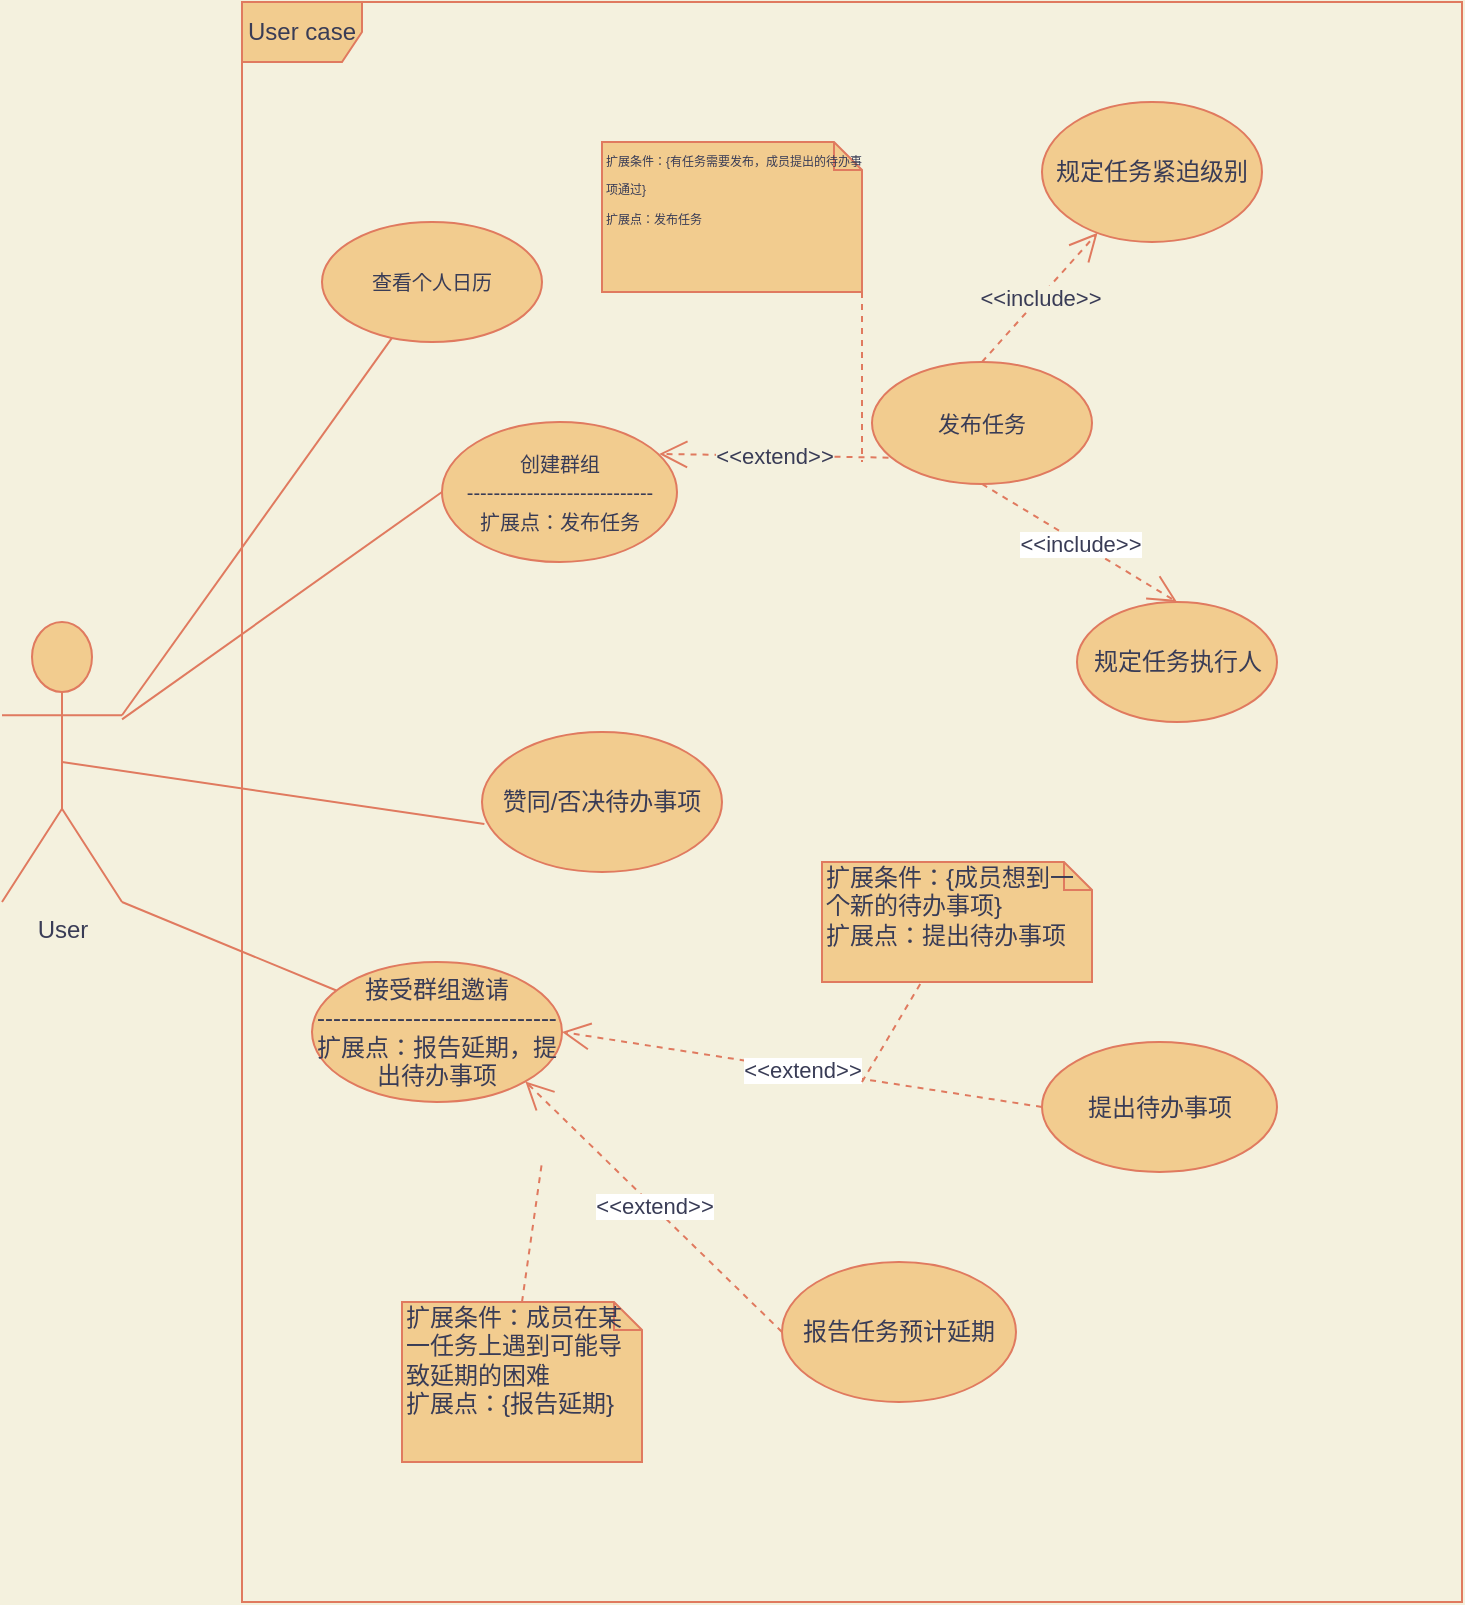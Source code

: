 <mxfile version="13.8.0" type="github"><diagram id="0C442tjUMzfvRgD-rWmv" name="Page-1"><mxGraphModel dx="1106" dy="322" grid="1" gridSize="10" guides="1" tooltips="1" connect="1" arrows="1" fold="1" page="1" pageScale="1" pageWidth="827" pageHeight="1169" background="#F4F1DE" math="0" shadow="0"><root><mxCell id="0"/><mxCell id="1" parent="0"/><mxCell id="Aq8MUgiEz7kiHm_kLCTz-1" value="User" style="shape=umlActor;verticalLabelPosition=bottom;verticalAlign=top;html=1;fillColor=#F2CC8F;strokeColor=#E07A5F;fontColor=#393C56;" vertex="1" parent="1"><mxGeometry x="40" y="330" width="60" height="140" as="geometry"/></mxCell><mxCell id="Aq8MUgiEz7kiHm_kLCTz-2" value="User case" style="shape=umlFrame;whiteSpace=wrap;html=1;fillColor=#F2CC8F;strokeColor=#E07A5F;fontColor=#393C56;" vertex="1" parent="1"><mxGeometry x="160" y="20" width="610" height="800" as="geometry"/></mxCell><mxCell id="Aq8MUgiEz7kiHm_kLCTz-7" value="&lt;font style=&quot;font-size: 10px&quot;&gt;查看个人日历&lt;/font&gt;" style="ellipse;whiteSpace=wrap;html=1;fillColor=#F2CC8F;strokeColor=#E07A5F;fontColor=#393C56;" vertex="1" parent="1"><mxGeometry x="200" y="130" width="110" height="60" as="geometry"/></mxCell><mxCell id="Aq8MUgiEz7kiHm_kLCTz-8" value="&lt;span style=&quot;font-size: 10px&quot;&gt;创建群组&lt;br&gt;----------------------------&lt;br&gt;扩展点：发布任务&lt;br&gt;&lt;/span&gt;" style="ellipse;whiteSpace=wrap;html=1;fillColor=#F2CC8F;strokeColor=#E07A5F;fontColor=#393C56;" vertex="1" parent="1"><mxGeometry x="260" y="230" width="117.5" height="70" as="geometry"/></mxCell><mxCell id="Aq8MUgiEz7kiHm_kLCTz-9" value="接受群组邀请&lt;br&gt;------------------------------&lt;br&gt;扩展点：报告延期，提出待办事项" style="ellipse;whiteSpace=wrap;html=1;fillColor=#F2CC8F;strokeColor=#E07A5F;fontColor=#393C56;" vertex="1" parent="1"><mxGeometry x="195" y="500" width="125" height="70" as="geometry"/></mxCell><mxCell id="Aq8MUgiEz7kiHm_kLCTz-13" value="&lt;font style=&quot;font-size: 11px&quot;&gt;发布任务&lt;/font&gt;" style="ellipse;whiteSpace=wrap;html=1;fillColor=#F2CC8F;strokeColor=#E07A5F;fontColor=#393C56;" vertex="1" parent="1"><mxGeometry x="475" y="200" width="110" height="61" as="geometry"/></mxCell><mxCell id="Aq8MUgiEz7kiHm_kLCTz-14" value="提出待办事项" style="ellipse;whiteSpace=wrap;html=1;fillColor=#F2CC8F;strokeColor=#E07A5F;fontColor=#393C56;" vertex="1" parent="1"><mxGeometry x="560" y="540" width="117.5" height="65" as="geometry"/></mxCell><mxCell id="Aq8MUgiEz7kiHm_kLCTz-16" value="规定任务紧迫级别" style="ellipse;whiteSpace=wrap;html=1;fillColor=#F2CC8F;strokeColor=#E07A5F;fontColor=#393C56;" vertex="1" parent="1"><mxGeometry x="560" y="70" width="110" height="70" as="geometry"/></mxCell><mxCell id="Aq8MUgiEz7kiHm_kLCTz-17" value="赞同/否决待办事项" style="ellipse;whiteSpace=wrap;html=1;fillColor=#F2CC8F;strokeColor=#E07A5F;fontColor=#393C56;" vertex="1" parent="1"><mxGeometry x="280" y="385" width="120" height="70" as="geometry"/></mxCell><mxCell id="Aq8MUgiEz7kiHm_kLCTz-19" value="" style="endArrow=none;html=1;entryX=1;entryY=0.333;entryDx=0;entryDy=0;entryPerimeter=0;labelBackgroundColor=#F4F1DE;strokeColor=#E07A5F;fontColor=#393C56;" edge="1" parent="1" source="Aq8MUgiEz7kiHm_kLCTz-7" target="Aq8MUgiEz7kiHm_kLCTz-1"><mxGeometry width="50" height="50" relative="1" as="geometry"><mxPoint x="124.289" y="165" as="sourcePoint"/><mxPoint x="124.289" y="115" as="targetPoint"/></mxGeometry></mxCell><mxCell id="Aq8MUgiEz7kiHm_kLCTz-20" value="" style="endArrow=none;html=1;entryX=0;entryY=0.5;entryDx=0;entryDy=0;labelBackgroundColor=#F4F1DE;strokeColor=#E07A5F;fontColor=#393C56;" edge="1" parent="1" source="Aq8MUgiEz7kiHm_kLCTz-1" target="Aq8MUgiEz7kiHm_kLCTz-8"><mxGeometry width="50" height="50" relative="1" as="geometry"><mxPoint x="140" y="260" as="sourcePoint"/><mxPoint x="190" y="210" as="targetPoint"/></mxGeometry></mxCell><mxCell id="Aq8MUgiEz7kiHm_kLCTz-21" value="" style="endArrow=none;html=1;entryX=1;entryY=1;entryDx=0;entryDy=0;entryPerimeter=0;labelBackgroundColor=#F4F1DE;strokeColor=#E07A5F;fontColor=#393C56;" edge="1" parent="1" source="Aq8MUgiEz7kiHm_kLCTz-9" target="Aq8MUgiEz7kiHm_kLCTz-1"><mxGeometry width="50" height="50" relative="1" as="geometry"><mxPoint x="124.289" y="375" as="sourcePoint"/><mxPoint x="124.289" y="325" as="targetPoint"/></mxGeometry></mxCell><mxCell id="Aq8MUgiEz7kiHm_kLCTz-26" value="&amp;lt;&amp;lt;include&amp;gt;&amp;gt;" style="endArrow=open;endSize=12;dashed=1;html=1;exitX=0.5;exitY=0;exitDx=0;exitDy=0;labelBackgroundColor=#F4F1DE;strokeColor=#E07A5F;fontColor=#393C56;" edge="1" parent="1" source="Aq8MUgiEz7kiHm_kLCTz-13" target="Aq8MUgiEz7kiHm_kLCTz-16"><mxGeometry width="160" relative="1" as="geometry"><mxPoint x="370" y="130" as="sourcePoint"/><mxPoint x="530" y="130" as="targetPoint"/></mxGeometry></mxCell><mxCell id="Aq8MUgiEz7kiHm_kLCTz-27" value="&amp;lt;&amp;lt;extend&amp;gt;&amp;gt;" style="endArrow=open;endSize=12;dashed=1;html=1;entryX=0.924;entryY=0.228;entryDx=0;entryDy=0;entryPerimeter=0;exitX=0.075;exitY=0.784;exitDx=0;exitDy=0;exitPerimeter=0;labelBackgroundColor=#F4F1DE;strokeColor=#E07A5F;fontColor=#393C56;" edge="1" parent="1" source="Aq8MUgiEz7kiHm_kLCTz-13" target="Aq8MUgiEz7kiHm_kLCTz-8"><mxGeometry width="160" relative="1" as="geometry"><mxPoint x="320" y="170" as="sourcePoint"/><mxPoint x="480" y="170" as="targetPoint"/></mxGeometry></mxCell><mxCell id="Aq8MUgiEz7kiHm_kLCTz-28" value="" style="endArrow=none;html=1;exitX=0.01;exitY=0.657;exitDx=0;exitDy=0;exitPerimeter=0;labelBackgroundColor=#F4F1DE;strokeColor=#E07A5F;fontColor=#393C56;entryX=0.5;entryY=0.5;entryDx=0;entryDy=0;entryPerimeter=0;" edge="1" parent="1" source="Aq8MUgiEz7kiHm_kLCTz-17" target="Aq8MUgiEz7kiHm_kLCTz-1"><mxGeometry width="50" height="50" relative="1" as="geometry"><mxPoint x="70" y="250" as="sourcePoint"/><mxPoint x="90" y="200" as="targetPoint"/></mxGeometry></mxCell><mxCell id="Aq8MUgiEz7kiHm_kLCTz-34" value="报告任务预计延期" style="ellipse;whiteSpace=wrap;html=1;fillColor=#F2CC8F;strokeColor=#E07A5F;fontColor=#393C56;" vertex="1" parent="1"><mxGeometry x="430" y="650" width="117" height="70" as="geometry"/></mxCell><mxCell id="Aq8MUgiEz7kiHm_kLCTz-35" value="&lt;font style=&quot;font-size: 6px ; line-height: 10%&quot;&gt;扩展条件：{有任务需要发布，成员提出的待办事项通过}&lt;br style=&quot;font-size: 6px&quot;&gt;扩展点：发布任务&lt;/font&gt;" style="shape=note;whiteSpace=wrap;html=1;size=14;verticalAlign=top;align=left;spacingTop=-6;fillColor=#F2CC8F;strokeColor=#E07A5F;fontColor=#393C56;" vertex="1" parent="1"><mxGeometry x="340" y="90" width="130" height="75" as="geometry"/></mxCell><mxCell id="Aq8MUgiEz7kiHm_kLCTz-36" value="" style="endArrow=none;dashed=1;html=1;strokeColor=#E07A5F;fillColor=#F2CC8F;fontColor=#393C56;exitX=1;exitY=1;exitDx=0;exitDy=0;exitPerimeter=0;" edge="1" parent="1" source="Aq8MUgiEz7kiHm_kLCTz-35"><mxGeometry width="50" height="50" relative="1" as="geometry"><mxPoint x="385" y="100" as="sourcePoint"/><mxPoint x="470" y="250" as="targetPoint"/></mxGeometry></mxCell><mxCell id="Aq8MUgiEz7kiHm_kLCTz-46" value="&amp;lt;&amp;lt;extend&amp;gt;&amp;gt;" style="endArrow=open;endSize=12;dashed=1;html=1;strokeColor=#E07A5F;fillColor=#F2CC8F;fontColor=#393C56;entryX=1;entryY=0.5;entryDx=0;entryDy=0;exitX=0;exitY=0.5;exitDx=0;exitDy=0;" edge="1" parent="1" source="Aq8MUgiEz7kiHm_kLCTz-14" target="Aq8MUgiEz7kiHm_kLCTz-9"><mxGeometry width="160" relative="1" as="geometry"><mxPoint x="410" y="200" as="sourcePoint"/><mxPoint x="570" y="200" as="targetPoint"/></mxGeometry></mxCell><mxCell id="Aq8MUgiEz7kiHm_kLCTz-47" value="&amp;lt;&amp;lt;extend&amp;gt;&amp;gt;" style="endArrow=open;endSize=12;dashed=1;html=1;strokeColor=#E07A5F;fillColor=#F2CC8F;fontColor=#393C56;entryX=1;entryY=1;entryDx=0;entryDy=0;exitX=0;exitY=0.5;exitDx=0;exitDy=0;" edge="1" parent="1" source="Aq8MUgiEz7kiHm_kLCTz-34" target="Aq8MUgiEz7kiHm_kLCTz-9"><mxGeometry width="160" relative="1" as="geometry"><mxPoint x="410" y="270" as="sourcePoint"/><mxPoint x="570" y="270" as="targetPoint"/></mxGeometry></mxCell><mxCell id="Aq8MUgiEz7kiHm_kLCTz-49" value="扩展条件：{成员想到一个新的待办事项}&lt;br&gt;扩展点：提出待办事项&lt;br&gt;" style="shape=note;whiteSpace=wrap;html=1;size=14;verticalAlign=top;align=left;spacingTop=-6;rounded=0;sketch=0;strokeColor=#E07A5F;fillColor=#F2CC8F;fontColor=#393C56;" vertex="1" parent="1"><mxGeometry x="450" y="450" width="135" height="60" as="geometry"/></mxCell><mxCell id="Aq8MUgiEz7kiHm_kLCTz-50" value="" style="endArrow=none;dashed=1;html=1;strokeColor=#E07A5F;fillColor=#F2CC8F;fontColor=#393C56;" edge="1" parent="1" target="Aq8MUgiEz7kiHm_kLCTz-49"><mxGeometry width="50" height="50" relative="1" as="geometry"><mxPoint x="470" y="560" as="sourcePoint"/><mxPoint x="420" y="220" as="targetPoint"/></mxGeometry></mxCell><mxCell id="Aq8MUgiEz7kiHm_kLCTz-52" value="扩展条件：成员在某一任务上遇到可能导致延期的困难&lt;br&gt;扩展点：{报告延期}" style="shape=note;whiteSpace=wrap;html=1;size=14;verticalAlign=top;align=left;spacingTop=-6;rounded=0;sketch=0;strokeColor=#E07A5F;fillColor=#F2CC8F;fontColor=#393C56;" vertex="1" parent="1"><mxGeometry x="240" y="670" width="120" height="80" as="geometry"/></mxCell><mxCell id="Aq8MUgiEz7kiHm_kLCTz-53" value="" style="endArrow=none;dashed=1;html=1;strokeColor=#E07A5F;fillColor=#F2CC8F;fontColor=#393C56;exitX=0.5;exitY=0;exitDx=0;exitDy=0;exitPerimeter=0;" edge="1" parent="1" source="Aq8MUgiEz7kiHm_kLCTz-52"><mxGeometry width="50" height="50" relative="1" as="geometry"><mxPoint x="280" y="350" as="sourcePoint"/><mxPoint x="310" y="600" as="targetPoint"/></mxGeometry></mxCell><mxCell id="Aq8MUgiEz7kiHm_kLCTz-57" value="规定任务执行人" style="ellipse;whiteSpace=wrap;html=1;rounded=0;sketch=0;strokeColor=#E07A5F;fillColor=#F2CC8F;fontColor=#393C56;" vertex="1" parent="1"><mxGeometry x="577.5" y="320" width="100" height="60" as="geometry"/></mxCell><mxCell id="Aq8MUgiEz7kiHm_kLCTz-58" value="&amp;lt;&amp;lt;include&amp;gt;&amp;gt;" style="endArrow=open;endSize=12;dashed=1;html=1;strokeColor=#E07A5F;fillColor=#F2CC8F;fontColor=#393C56;entryX=0.5;entryY=0;entryDx=0;entryDy=0;exitX=0.5;exitY=1;exitDx=0;exitDy=0;" edge="1" parent="1" source="Aq8MUgiEz7kiHm_kLCTz-13" target="Aq8MUgiEz7kiHm_kLCTz-57"><mxGeometry width="160" relative="1" as="geometry"><mxPoint x="590" y="230" as="sourcePoint"/><mxPoint x="660" y="220" as="targetPoint"/><Array as="points"/></mxGeometry></mxCell></root></mxGraphModel></diagram></mxfile>